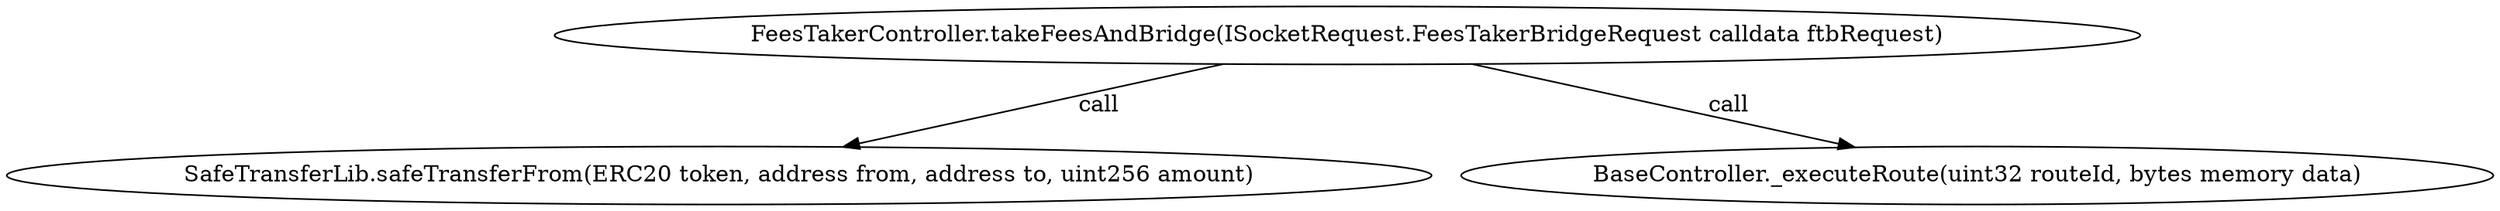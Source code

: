 digraph "" {
	graph [bb="0,0,1294,124.8"];
	node [label="\N"];
	"FeesTakerController.takeFeesAndBridge(ISocketRequest.FeesTakerBridgeRequest calldata ftbRequest)"	 [height=0.5,
		pos="697.03,106.8",
		width=11.494];
	"SafeTransferLib.safeTransferFrom(ERC20 token, address from, address to, uint256 amount)"	 [height=0.5,
		pos="369.03,18",
		width=10.251];
	"FeesTakerController.takeFeesAndBridge(ISocketRequest.FeesTakerBridgeRequest calldata ftbRequest)" -> "SafeTransferLib.safeTransferFrom(ERC20 token, address from, address to, uint256 amount)" [key=call,
	label=" call",
	lp="574.88,62.4",
	pos="e,434.62,35.759 631.05,88.937 577.13,74.341 500.89,53.701 444.55,38.446"];
"BaseController._executeRoute(uint32 routeId, bytes memory data)" [height=0.5,
	pos="1025,18",
	width=7.4726];
"FeesTakerController.takeFeesAndBridge(ISocketRequest.FeesTakerBridgeRequest calldata ftbRequest)" -> "BaseController._executeRoute(uint32 routeId, bytes memory data)" [key=call,
label=" call",
lp="902.88,62.4",
pos="e,960.27,35.532 763.01,88.937 817.19,74.269 893.91,53.498 950.33,38.222"];
}
